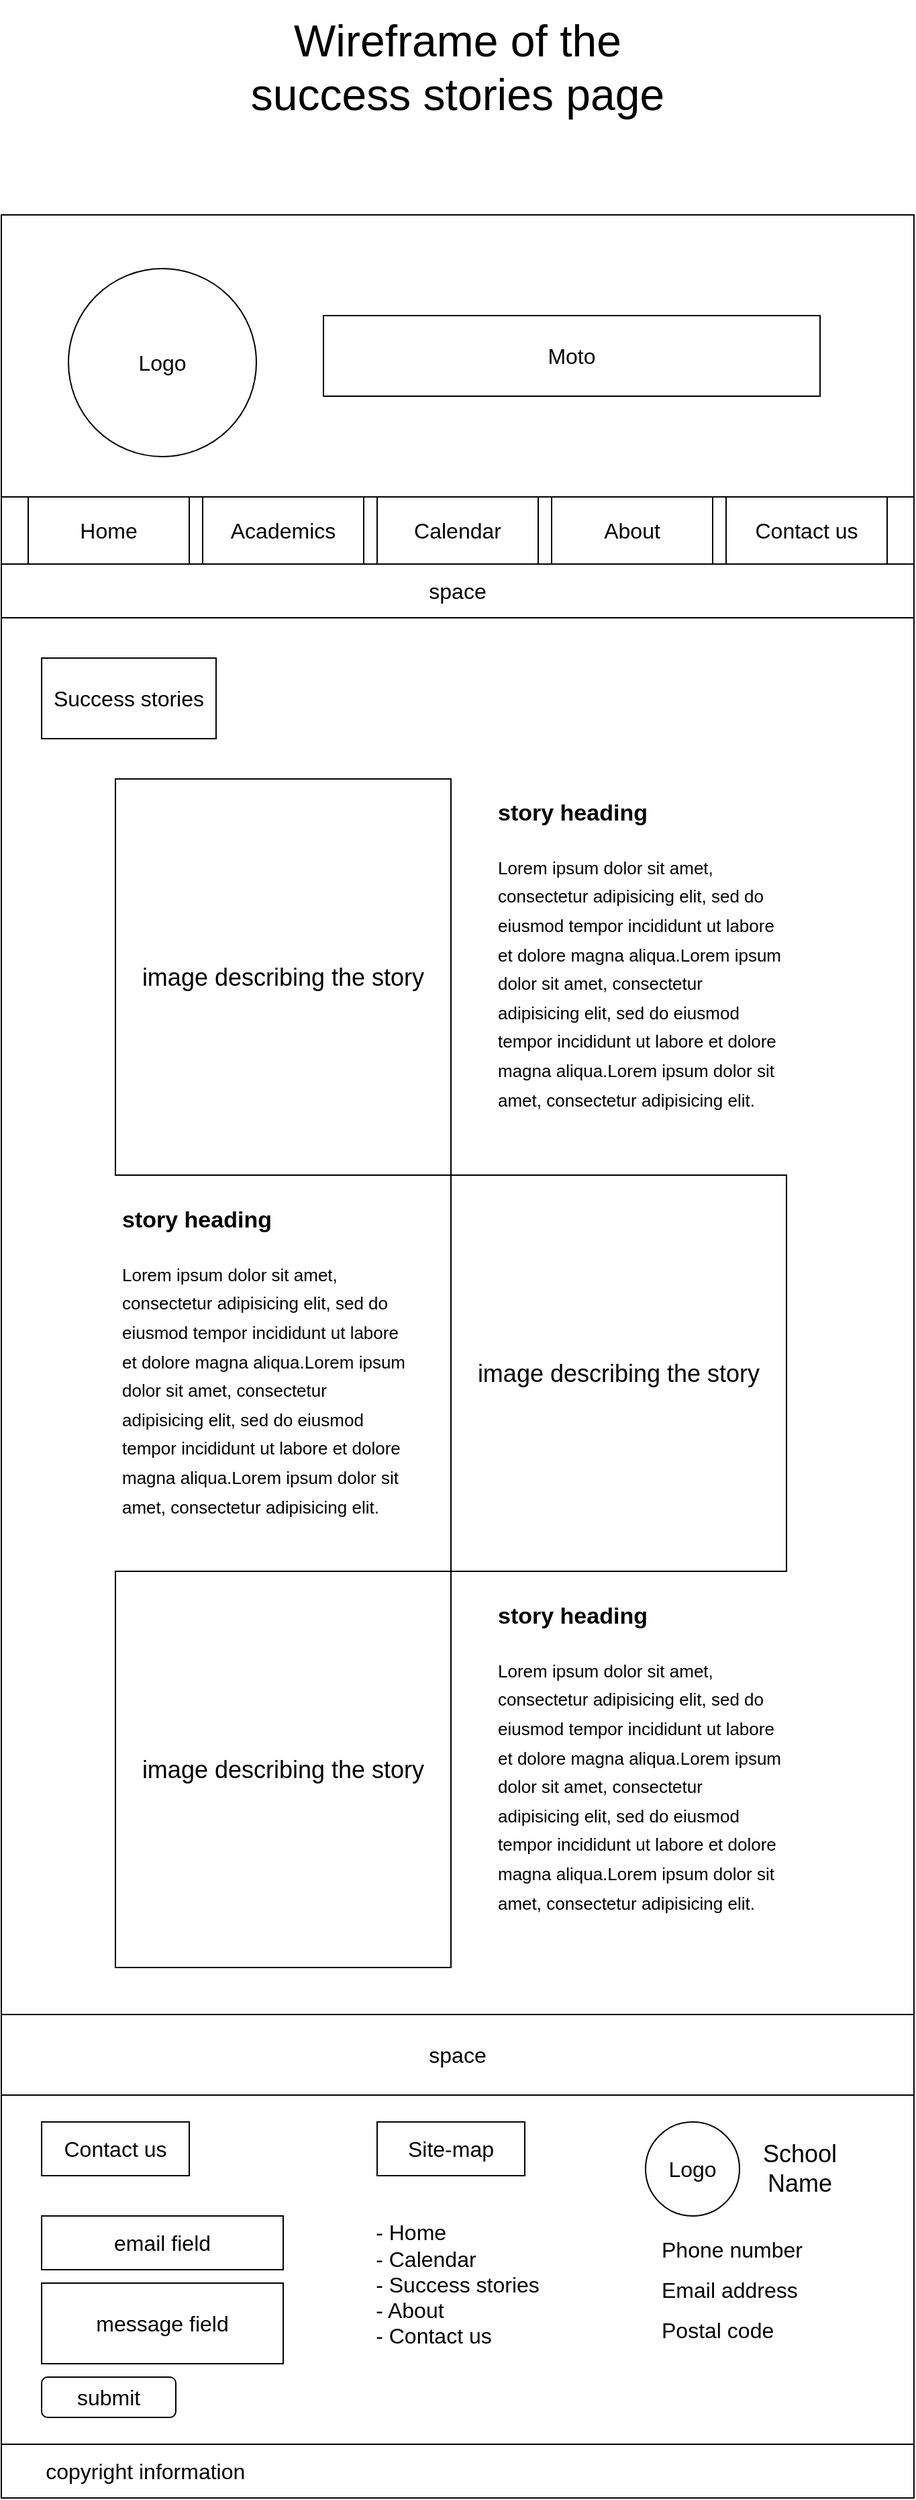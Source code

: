 <mxfile version="20.6.0" type="github">
  <diagram id="zjbsmMx9dNUYekVJXI4S" name="Page-1">
    <mxGraphModel dx="68" dy="993" grid="1" gridSize="10" guides="1" tooltips="1" connect="1" arrows="1" fold="1" page="0" pageScale="1" pageWidth="850" pageHeight="1100" math="0" shadow="0">
      <root>
        <mxCell id="0" />
        <mxCell id="1" parent="0" />
        <mxCell id="_Qzaa5entBogjLJZciO9-70" value="&lt;font style=&quot;font-size: 33px;&quot;&gt;Wireframe of the success stories page&lt;/font&gt;" style="text;html=1;strokeColor=none;fillColor=none;align=center;verticalAlign=middle;whiteSpace=wrap;rounded=0;fontSize=16;" parent="1" vertex="1">
          <mxGeometry x="1140" y="-40" width="320" height="100" as="geometry" />
        </mxCell>
        <mxCell id="oHM1tqddM9_ak2Br6Nf2-67" value="" style="rounded=0;whiteSpace=wrap;html=1;" parent="1" vertex="1">
          <mxGeometry x="960" y="120" width="680" height="210" as="geometry" />
        </mxCell>
        <mxCell id="oHM1tqddM9_ak2Br6Nf2-68" value="&lt;font style=&quot;font-size: 16px;&quot;&gt;Logo&lt;/font&gt;" style="ellipse;whiteSpace=wrap;html=1;aspect=fixed;" parent="1" vertex="1">
          <mxGeometry x="1010" y="160" width="140" height="140" as="geometry" />
        </mxCell>
        <mxCell id="oHM1tqddM9_ak2Br6Nf2-69" value="Moto" style="rounded=0;whiteSpace=wrap;html=1;fontSize=16;" parent="1" vertex="1">
          <mxGeometry x="1200" y="195" width="370" height="60" as="geometry" />
        </mxCell>
        <mxCell id="oHM1tqddM9_ak2Br6Nf2-70" value="" style="rounded=0;whiteSpace=wrap;html=1;fontSize=16;" parent="1" vertex="1">
          <mxGeometry x="960" y="330" width="680" height="50" as="geometry" />
        </mxCell>
        <mxCell id="oHM1tqddM9_ak2Br6Nf2-71" value="Academics" style="rounded=0;whiteSpace=wrap;html=1;fontSize=16;" parent="1" vertex="1">
          <mxGeometry x="1110" y="330" width="120" height="50" as="geometry" />
        </mxCell>
        <mxCell id="oHM1tqddM9_ak2Br6Nf2-72" value="Calendar" style="rounded=0;whiteSpace=wrap;html=1;fontSize=16;" parent="1" vertex="1">
          <mxGeometry x="1240" y="330" width="120" height="50" as="geometry" />
        </mxCell>
        <mxCell id="oHM1tqddM9_ak2Br6Nf2-73" value="About" style="rounded=0;whiteSpace=wrap;html=1;fontSize=16;" parent="1" vertex="1">
          <mxGeometry x="1370" y="330" width="120" height="50" as="geometry" />
        </mxCell>
        <mxCell id="oHM1tqddM9_ak2Br6Nf2-74" value="Contact us" style="rounded=0;whiteSpace=wrap;html=1;fontSize=16;" parent="1" vertex="1">
          <mxGeometry x="1500" y="330" width="120" height="50" as="geometry" />
        </mxCell>
        <mxCell id="oHM1tqddM9_ak2Br6Nf2-75" value="space" style="rounded=0;whiteSpace=wrap;html=1;fontSize=16;" parent="1" vertex="1">
          <mxGeometry x="960" y="380" width="680" height="40" as="geometry" />
        </mxCell>
        <mxCell id="oHM1tqddM9_ak2Br6Nf2-76" value="Home" style="rounded=0;whiteSpace=wrap;html=1;fontSize=16;" parent="1" vertex="1">
          <mxGeometry x="980" y="330" width="120" height="50" as="geometry" />
        </mxCell>
        <mxCell id="oHM1tqddM9_ak2Br6Nf2-77" value="" style="rounded=0;whiteSpace=wrap;html=1;fontSize=16;" parent="1" vertex="1">
          <mxGeometry x="960" y="420" width="680" height="1040" as="geometry" />
        </mxCell>
        <mxCell id="oHM1tqddM9_ak2Br6Nf2-78" value="Success stories" style="rounded=0;whiteSpace=wrap;html=1;fontSize=16;" parent="1" vertex="1">
          <mxGeometry x="990" y="450" width="130" height="60" as="geometry" />
        </mxCell>
        <mxCell id="oHM1tqddM9_ak2Br6Nf2-79" value="image describing the story" style="rounded=0;whiteSpace=wrap;html=1;fontSize=18;" parent="1" vertex="1">
          <mxGeometry x="1045" y="540" width="250" height="295" as="geometry" />
        </mxCell>
        <mxCell id="oHM1tqddM9_ak2Br6Nf2-81" value="image describing the story" style="rounded=0;whiteSpace=wrap;html=1;fontSize=18;" parent="1" vertex="1">
          <mxGeometry x="1295" y="835" width="250" height="295" as="geometry" />
        </mxCell>
        <mxCell id="oHM1tqddM9_ak2Br6Nf2-82" value="image describing the story" style="rounded=0;whiteSpace=wrap;html=1;fontSize=18;" parent="1" vertex="1">
          <mxGeometry x="1045" y="1130" width="250" height="295" as="geometry" />
        </mxCell>
        <mxCell id="oHM1tqddM9_ak2Br6Nf2-83" value="&lt;h1 style=&quot;font-size: 17px;&quot;&gt;story heading&lt;br&gt;&lt;/h1&gt;&lt;p&gt;&lt;font style=&quot;font-size: 13px;&quot;&gt;Lorem ipsum dolor sit amet, consectetur adipisicing elit, sed do eiusmod tempor incididunt ut labore et dolore magna aliqua.&lt;/font&gt;&lt;font style=&quot;font-size: 13px;&quot;&gt;Lorem ipsum dolor sit amet, consectetur adipisicing elit, sed do eiusmod tempor incididunt ut labore et dolore magna aliqua.&lt;/font&gt;&lt;font style=&quot;font-size: 13px;&quot;&gt;Lorem ipsum dolor sit amet, consectetur adipisicing elit.&lt;/font&gt;&lt;/p&gt;" style="text;html=1;strokeColor=none;fillColor=none;spacing=5;spacingTop=-20;whiteSpace=wrap;overflow=hidden;rounded=0;fontSize=18;" parent="1" vertex="1">
          <mxGeometry x="1325" y="555" width="220" height="250" as="geometry" />
        </mxCell>
        <mxCell id="oHM1tqddM9_ak2Br6Nf2-84" value="&lt;h1 style=&quot;font-size: 17px;&quot;&gt;story heading&lt;br&gt;&lt;/h1&gt;&lt;p&gt;&lt;font style=&quot;font-size: 13px;&quot;&gt;Lorem ipsum dolor sit amet, consectetur adipisicing elit, sed do eiusmod tempor incididunt ut labore et dolore magna aliqua.&lt;/font&gt;&lt;font style=&quot;font-size: 13px;&quot;&gt;Lorem ipsum dolor sit amet, consectetur adipisicing elit, sed do eiusmod tempor incididunt ut labore et dolore magna aliqua.&lt;/font&gt;&lt;font style=&quot;font-size: 13px;&quot;&gt;Lorem ipsum dolor sit amet, consectetur adipisicing elit.&lt;/font&gt;&lt;/p&gt;" style="text;html=1;strokeColor=none;fillColor=none;spacing=5;spacingTop=-20;whiteSpace=wrap;overflow=hidden;rounded=0;fontSize=18;" parent="1" vertex="1">
          <mxGeometry x="1045" y="857.5" width="220" height="250" as="geometry" />
        </mxCell>
        <mxCell id="oHM1tqddM9_ak2Br6Nf2-85" value="&lt;h1 style=&quot;font-size: 17px;&quot;&gt;story heading&lt;br&gt;&lt;/h1&gt;&lt;p&gt;&lt;font style=&quot;font-size: 13px;&quot;&gt;Lorem ipsum dolor sit amet, consectetur adipisicing elit, sed do eiusmod tempor incididunt ut labore et dolore magna aliqua.&lt;/font&gt;&lt;font style=&quot;font-size: 13px;&quot;&gt;Lorem ipsum dolor sit amet, consectetur adipisicing elit, sed do eiusmod tempor incididunt ut labore et dolore magna aliqua.&lt;/font&gt;&lt;font style=&quot;font-size: 13px;&quot;&gt;Lorem ipsum dolor sit amet, consectetur adipisicing elit.&lt;/font&gt;&lt;/p&gt;" style="text;html=1;strokeColor=none;fillColor=none;spacing=5;spacingTop=-20;whiteSpace=wrap;overflow=hidden;rounded=0;fontSize=18;" parent="1" vertex="1">
          <mxGeometry x="1325" y="1152.5" width="220" height="250" as="geometry" />
        </mxCell>
        <mxCell id="oHM1tqddM9_ak2Br6Nf2-86" value="space" style="rounded=0;whiteSpace=wrap;html=1;fontSize=16;" parent="1" vertex="1">
          <mxGeometry x="960" y="1460" width="680" height="60" as="geometry" />
        </mxCell>
        <mxCell id="oHM1tqddM9_ak2Br6Nf2-87" value="" style="rounded=0;whiteSpace=wrap;html=1;fontSize=16;" parent="1" vertex="1">
          <mxGeometry x="960" y="1520" width="680" height="260" as="geometry" />
        </mxCell>
        <mxCell id="oHM1tqddM9_ak2Br6Nf2-88" value="Contact us" style="rounded=0;whiteSpace=wrap;html=1;fontSize=16;" parent="1" vertex="1">
          <mxGeometry x="990" y="1540" width="110" height="40" as="geometry" />
        </mxCell>
        <mxCell id="oHM1tqddM9_ak2Br6Nf2-89" value="email field" style="rounded=0;whiteSpace=wrap;html=1;fontSize=16;" parent="1" vertex="1">
          <mxGeometry x="990" y="1610" width="180" height="40" as="geometry" />
        </mxCell>
        <mxCell id="oHM1tqddM9_ak2Br6Nf2-90" value="message field" style="rounded=0;whiteSpace=wrap;html=1;fontSize=16;" parent="1" vertex="1">
          <mxGeometry x="990" y="1660" width="180" height="60" as="geometry" />
        </mxCell>
        <mxCell id="oHM1tqddM9_ak2Br6Nf2-91" value="submit" style="rounded=1;whiteSpace=wrap;html=1;fontSize=16;" parent="1" vertex="1">
          <mxGeometry x="990" y="1730" width="100" height="30" as="geometry" />
        </mxCell>
        <mxCell id="oHM1tqddM9_ak2Br6Nf2-92" value="Site-map" style="rounded=0;whiteSpace=wrap;html=1;fontSize=16;" parent="1" vertex="1">
          <mxGeometry x="1240" y="1540" width="110" height="40" as="geometry" />
        </mxCell>
        <mxCell id="oHM1tqddM9_ak2Br6Nf2-93" value="&lt;div align=&quot;left&quot;&gt;- Home&lt;/div&gt;&lt;div align=&quot;left&quot;&gt;- Calendar&lt;/div&gt;&lt;div align=&quot;left&quot;&gt;- Success stories&lt;br&gt;&lt;/div&gt;&lt;div align=&quot;left&quot;&gt;- About&lt;/div&gt;&lt;div align=&quot;left&quot;&gt;- Contact us&lt;/div&gt;&lt;div&gt;&lt;br&gt;&lt;/div&gt;&lt;div&gt;&lt;br&gt;&lt;/div&gt;" style="text;html=1;strokeColor=none;fillColor=none;align=center;verticalAlign=middle;whiteSpace=wrap;rounded=0;fontSize=16;" parent="1" vertex="1">
          <mxGeometry x="1230" y="1610" width="140" height="140" as="geometry" />
        </mxCell>
        <mxCell id="oHM1tqddM9_ak2Br6Nf2-94" value="Logo" style="ellipse;whiteSpace=wrap;html=1;aspect=fixed;fontSize=16;" parent="1" vertex="1">
          <mxGeometry x="1440" y="1540" width="70" height="70" as="geometry" />
        </mxCell>
        <mxCell id="oHM1tqddM9_ak2Br6Nf2-95" value="&lt;font style=&quot;font-size: 18px;&quot;&gt;School Name&lt;/font&gt;" style="text;html=1;strokeColor=none;fillColor=none;align=center;verticalAlign=middle;whiteSpace=wrap;rounded=0;fontSize=16;" parent="1" vertex="1">
          <mxGeometry x="1510" y="1545" width="90" height="60" as="geometry" />
        </mxCell>
        <mxCell id="oHM1tqddM9_ak2Br6Nf2-96" value="&lt;div align=&quot;left&quot;&gt;&lt;font style=&quot;font-size: 16px;&quot;&gt;Phone number&lt;/font&gt;&lt;/div&gt;" style="text;html=1;strokeColor=none;fillColor=none;align=left;verticalAlign=middle;whiteSpace=wrap;rounded=0;fontSize=18;" parent="1" vertex="1">
          <mxGeometry x="1450" y="1620" width="135" height="30" as="geometry" />
        </mxCell>
        <mxCell id="oHM1tqddM9_ak2Br6Nf2-97" value="&lt;div style=&quot;font-size: 16px;&quot; align=&quot;left&quot;&gt;&lt;font style=&quot;font-size: 16px;&quot;&gt;Email address&lt;br&gt;&lt;/font&gt;&lt;/div&gt;" style="text;html=1;strokeColor=none;fillColor=none;align=left;verticalAlign=middle;whiteSpace=wrap;rounded=0;fontSize=18;" parent="1" vertex="1">
          <mxGeometry x="1450" y="1650" width="135" height="30" as="geometry" />
        </mxCell>
        <mxCell id="oHM1tqddM9_ak2Br6Nf2-98" value="&lt;font style=&quot;font-size: 16px;&quot;&gt;Postal code&lt;/font&gt;" style="text;html=1;strokeColor=none;fillColor=none;align=left;verticalAlign=middle;whiteSpace=wrap;rounded=0;fontSize=18;" parent="1" vertex="1">
          <mxGeometry x="1450" y="1680" width="135" height="30" as="geometry" />
        </mxCell>
        <mxCell id="oHM1tqddM9_ak2Br6Nf2-99" value="&lt;div align=&quot;left&quot;&gt;&amp;nbsp;&amp;nbsp;&amp;nbsp;&amp;nbsp;&amp;nbsp;&amp;nbsp; copyright information&lt;br&gt;&lt;/div&gt;" style="rounded=0;whiteSpace=wrap;html=1;fontSize=16;align=left;" parent="1" vertex="1">
          <mxGeometry x="960" y="1780" width="680" height="40" as="geometry" />
        </mxCell>
      </root>
    </mxGraphModel>
  </diagram>
</mxfile>
